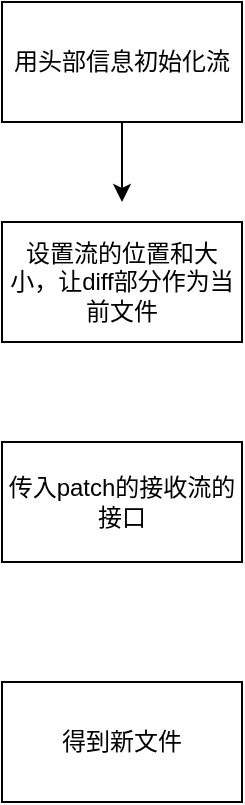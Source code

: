 <mxfile version="14.9.3" type="github">
  <diagram id="71C2lTWhqn7iXaAkYp9l" name="Page-1">
    <mxGraphModel dx="1106" dy="621" grid="1" gridSize="10" guides="1" tooltips="1" connect="1" arrows="1" fold="1" page="1" pageScale="1" pageWidth="850" pageHeight="1100" math="0" shadow="0">
      <root>
        <mxCell id="0" />
        <mxCell id="1" parent="0" />
        <mxCell id="jgZfG99QH81sJnecdniO-4" style="edgeStyle=orthogonalEdgeStyle;rounded=0;orthogonalLoop=1;jettySize=auto;html=1;" edge="1" parent="1" source="jgZfG99QH81sJnecdniO-1">
          <mxGeometry relative="1" as="geometry">
            <mxPoint x="220" y="200" as="targetPoint" />
          </mxGeometry>
        </mxCell>
        <mxCell id="jgZfG99QH81sJnecdniO-1" value="用头部信息初始化流" style="rounded=0;whiteSpace=wrap;html=1;" vertex="1" parent="1">
          <mxGeometry x="160" y="100" width="120" height="60" as="geometry" />
        </mxCell>
        <mxCell id="jgZfG99QH81sJnecdniO-3" value="设置流的位置和大小，让diff部分作为当前文件" style="whiteSpace=wrap;html=1;" vertex="1" parent="1">
          <mxGeometry x="160" y="210" width="120" height="60" as="geometry" />
        </mxCell>
        <mxCell id="jgZfG99QH81sJnecdniO-5" value="传入patch的接收流的接口" style="whiteSpace=wrap;html=1;" vertex="1" parent="1">
          <mxGeometry x="160" y="320" width="120" height="60" as="geometry" />
        </mxCell>
        <mxCell id="jgZfG99QH81sJnecdniO-6" value="得到新文件" style="whiteSpace=wrap;html=1;" vertex="1" parent="1">
          <mxGeometry x="160" y="440" width="120" height="60" as="geometry" />
        </mxCell>
      </root>
    </mxGraphModel>
  </diagram>
</mxfile>

